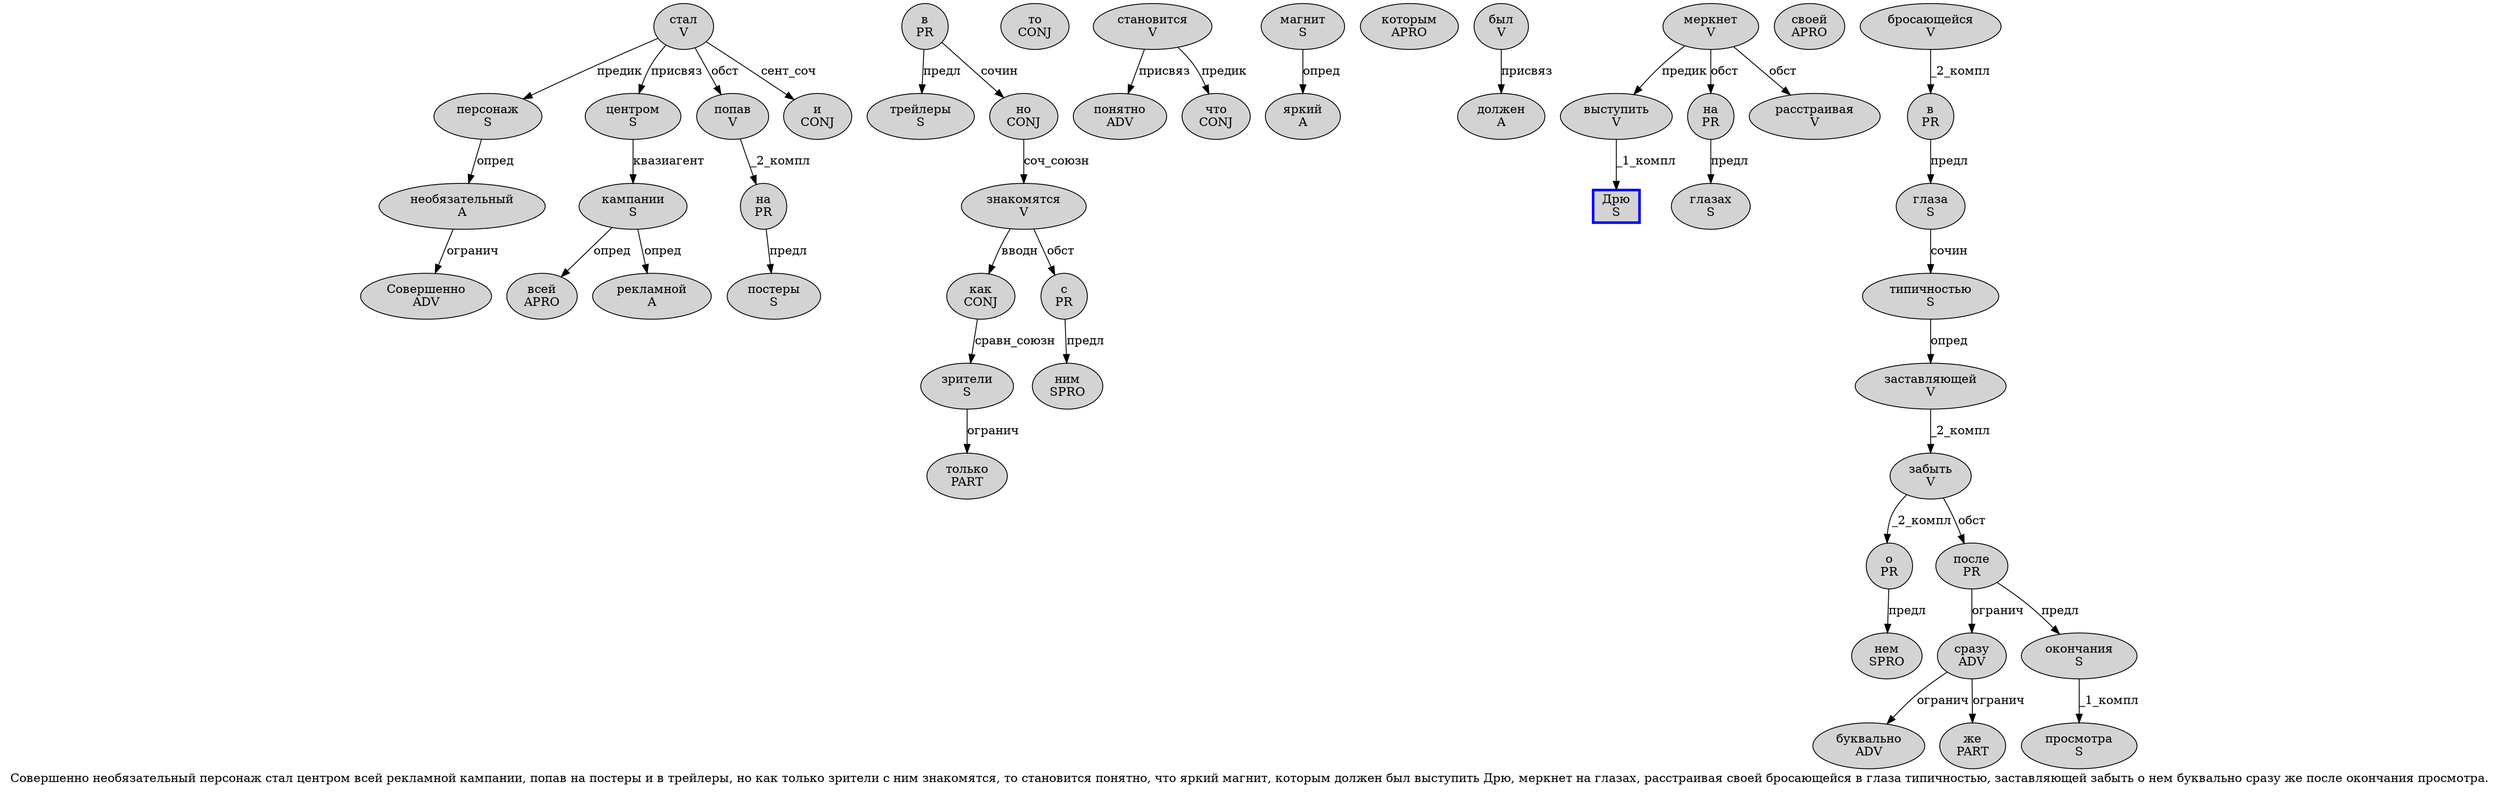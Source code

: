 digraph SENTENCE_2861 {
	graph [label="Совершенно необязательный персонаж стал центром всей рекламной кампании, попав на постеры и в трейлеры, но как только зрители с ним знакомятся, то становится понятно, что яркий магнит, которым должен был выступить Дрю, меркнет на глазах, расстраивая своей бросающейся в глаза типичностью, заставляющей забыть о нем буквально сразу же после окончания просмотра."]
	node [style=filled]
		0 [label="Совершенно
ADV" color="" fillcolor=lightgray penwidth=1 shape=ellipse]
		1 [label="необязательный
A" color="" fillcolor=lightgray penwidth=1 shape=ellipse]
		2 [label="персонаж
S" color="" fillcolor=lightgray penwidth=1 shape=ellipse]
		3 [label="стал
V" color="" fillcolor=lightgray penwidth=1 shape=ellipse]
		4 [label="центром
S" color="" fillcolor=lightgray penwidth=1 shape=ellipse]
		5 [label="всей
APRO" color="" fillcolor=lightgray penwidth=1 shape=ellipse]
		6 [label="рекламной
A" color="" fillcolor=lightgray penwidth=1 shape=ellipse]
		7 [label="кампании
S" color="" fillcolor=lightgray penwidth=1 shape=ellipse]
		9 [label="попав
V" color="" fillcolor=lightgray penwidth=1 shape=ellipse]
		10 [label="на
PR" color="" fillcolor=lightgray penwidth=1 shape=ellipse]
		11 [label="постеры
S" color="" fillcolor=lightgray penwidth=1 shape=ellipse]
		12 [label="и
CONJ" color="" fillcolor=lightgray penwidth=1 shape=ellipse]
		13 [label="в
PR" color="" fillcolor=lightgray penwidth=1 shape=ellipse]
		14 [label="трейлеры
S" color="" fillcolor=lightgray penwidth=1 shape=ellipse]
		16 [label="но
CONJ" color="" fillcolor=lightgray penwidth=1 shape=ellipse]
		17 [label="как
CONJ" color="" fillcolor=lightgray penwidth=1 shape=ellipse]
		18 [label="только
PART" color="" fillcolor=lightgray penwidth=1 shape=ellipse]
		19 [label="зрители
S" color="" fillcolor=lightgray penwidth=1 shape=ellipse]
		20 [label="с
PR" color="" fillcolor=lightgray penwidth=1 shape=ellipse]
		21 [label="ним
SPRO" color="" fillcolor=lightgray penwidth=1 shape=ellipse]
		22 [label="знакомятся
V" color="" fillcolor=lightgray penwidth=1 shape=ellipse]
		24 [label="то
CONJ" color="" fillcolor=lightgray penwidth=1 shape=ellipse]
		25 [label="становится
V" color="" fillcolor=lightgray penwidth=1 shape=ellipse]
		26 [label="понятно
ADV" color="" fillcolor=lightgray penwidth=1 shape=ellipse]
		28 [label="что
CONJ" color="" fillcolor=lightgray penwidth=1 shape=ellipse]
		29 [label="яркий
A" color="" fillcolor=lightgray penwidth=1 shape=ellipse]
		30 [label="магнит
S" color="" fillcolor=lightgray penwidth=1 shape=ellipse]
		32 [label="которым
APRO" color="" fillcolor=lightgray penwidth=1 shape=ellipse]
		33 [label="должен
A" color="" fillcolor=lightgray penwidth=1 shape=ellipse]
		34 [label="был
V" color="" fillcolor=lightgray penwidth=1 shape=ellipse]
		35 [label="выступить
V" color="" fillcolor=lightgray penwidth=1 shape=ellipse]
		36 [label="Дрю
S" color=blue fillcolor=lightgray penwidth=3 shape=box]
		38 [label="меркнет
V" color="" fillcolor=lightgray penwidth=1 shape=ellipse]
		39 [label="на
PR" color="" fillcolor=lightgray penwidth=1 shape=ellipse]
		40 [label="глазах
S" color="" fillcolor=lightgray penwidth=1 shape=ellipse]
		42 [label="расстраивая
V" color="" fillcolor=lightgray penwidth=1 shape=ellipse]
		43 [label="своей
APRO" color="" fillcolor=lightgray penwidth=1 shape=ellipse]
		44 [label="бросающейся
V" color="" fillcolor=lightgray penwidth=1 shape=ellipse]
		45 [label="в
PR" color="" fillcolor=lightgray penwidth=1 shape=ellipse]
		46 [label="глаза
S" color="" fillcolor=lightgray penwidth=1 shape=ellipse]
		47 [label="типичностью
S" color="" fillcolor=lightgray penwidth=1 shape=ellipse]
		49 [label="заставляющей
V" color="" fillcolor=lightgray penwidth=1 shape=ellipse]
		50 [label="забыть
V" color="" fillcolor=lightgray penwidth=1 shape=ellipse]
		51 [label="о
PR" color="" fillcolor=lightgray penwidth=1 shape=ellipse]
		52 [label="нем
SPRO" color="" fillcolor=lightgray penwidth=1 shape=ellipse]
		53 [label="буквально
ADV" color="" fillcolor=lightgray penwidth=1 shape=ellipse]
		54 [label="сразу
ADV" color="" fillcolor=lightgray penwidth=1 shape=ellipse]
		55 [label="же
PART" color="" fillcolor=lightgray penwidth=1 shape=ellipse]
		56 [label="после
PR" color="" fillcolor=lightgray penwidth=1 shape=ellipse]
		57 [label="окончания
S" color="" fillcolor=lightgray penwidth=1 shape=ellipse]
		58 [label="просмотра
S" color="" fillcolor=lightgray penwidth=1 shape=ellipse]
			19 -> 18 [label="огранич"]
			47 -> 49 [label="опред"]
			44 -> 45 [label="_2_компл"]
			9 -> 10 [label="_2_компл"]
			7 -> 5 [label="опред"]
			7 -> 6 [label="опред"]
			38 -> 35 [label="предик"]
			38 -> 39 [label="обст"]
			38 -> 42 [label="обст"]
			2 -> 1 [label="опред"]
			57 -> 58 [label="_1_компл"]
			16 -> 22 [label="соч_союзн"]
			34 -> 33 [label="присвяз"]
			45 -> 46 [label="предл"]
			39 -> 40 [label="предл"]
			10 -> 11 [label="предл"]
			49 -> 50 [label="_2_компл"]
			3 -> 2 [label="предик"]
			3 -> 4 [label="присвяз"]
			3 -> 9 [label="обст"]
			3 -> 12 [label="сент_соч"]
			50 -> 51 [label="_2_компл"]
			50 -> 56 [label="обст"]
			17 -> 19 [label="сравн_союзн"]
			30 -> 29 [label="опред"]
			1 -> 0 [label="огранич"]
			20 -> 21 [label="предл"]
			51 -> 52 [label="предл"]
			22 -> 17 [label="вводн"]
			22 -> 20 [label="обст"]
			25 -> 26 [label="присвяз"]
			25 -> 28 [label="предик"]
			4 -> 7 [label="квазиагент"]
			46 -> 47 [label="сочин"]
			35 -> 36 [label="_1_компл"]
			13 -> 14 [label="предл"]
			13 -> 16 [label="сочин"]
			56 -> 54 [label="огранич"]
			56 -> 57 [label="предл"]
			54 -> 53 [label="огранич"]
			54 -> 55 [label="огранич"]
}